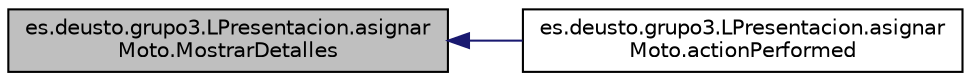 digraph "es.deusto.grupo3.LPresentacion.asignarMoto.MostrarDetalles"
{
  edge [fontname="Helvetica",fontsize="10",labelfontname="Helvetica",labelfontsize="10"];
  node [fontname="Helvetica",fontsize="10",shape=record];
  rankdir="LR";
  Node42 [label="es.deusto.grupo3.LPresentacion.asignar\lMoto.MostrarDetalles",height=0.2,width=0.4,color="black", fillcolor="grey75", style="filled", fontcolor="black"];
  Node42 -> Node43 [dir="back",color="midnightblue",fontsize="10",style="solid",fontname="Helvetica"];
  Node43 [label="es.deusto.grupo3.LPresentacion.asignar\lMoto.actionPerformed",height=0.2,width=0.4,color="black", fillcolor="white", style="filled",URL="$classes_1_1deusto_1_1grupo3_1_1_l_presentacion_1_1asignar_moto.html#aa223b781d9ee70b5195bdce615823641"];
}
